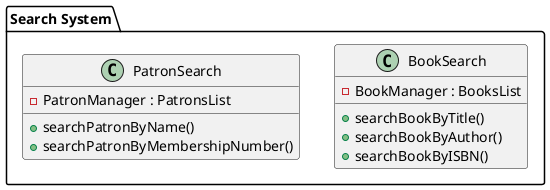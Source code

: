 @startuml SearchSystem
package "Search System" {
    
    ' Define main classes
    class BookSearch {
        - BookManager : BooksList
        + searchBookByTitle()
        + searchBookByAuthor()
        + searchBookByISBN()
    }

    class PatronSearch {
        - PatronManager : PatronsList
        + searchPatronByName()
        + searchPatronByMembershipNumber()
    }
}
@enduml 
